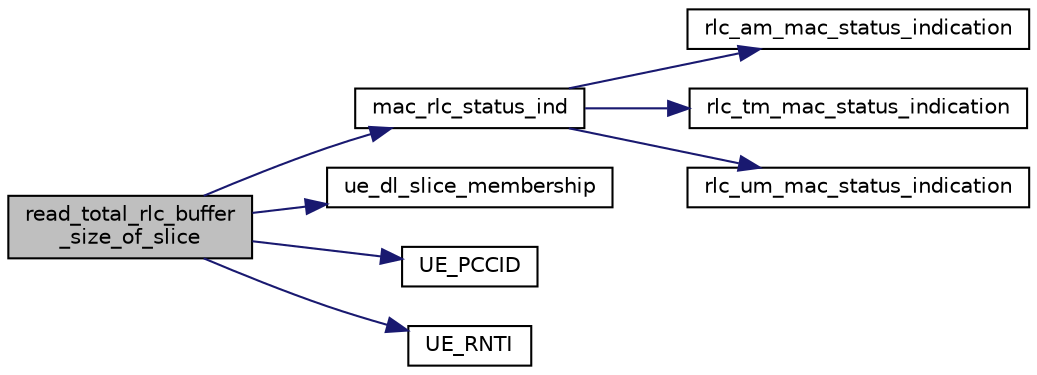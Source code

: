 digraph "read_total_rlc_buffer_size_of_slice"
{
 // LATEX_PDF_SIZE
  edge [fontname="Helvetica",fontsize="10",labelfontname="Helvetica",labelfontsize="10"];
  node [fontname="Helvetica",fontsize="10",shape=record];
  rankdir="LR";
  Node1 [label="read_total_rlc_buffer\l_size_of_slice",height=0.2,width=0.4,color="black", fillcolor="grey75", style="filled", fontcolor="black",tooltip=" "];
  Node1 -> Node2 [color="midnightblue",fontsize="10",style="solid",fontname="Helvetica"];
  Node2 [label="mac_rlc_status_ind",height=0.2,width=0.4,color="black", fillcolor="white", style="filled",URL="$group__em.html#gab02bd6cca3f46350ea44e5afbd3282da",tooltip=" "];
  Node2 -> Node3 [color="midnightblue",fontsize="10",style="solid",fontname="Helvetica"];
  Node3 [label="rlc_am_mac_status_indication",height=0.2,width=0.4,color="black", fillcolor="white", style="filled",URL="$group__em.html#ga15180e8939fdaa3460571097725529d1",tooltip="Request the maximum number of bytes that can be served by RLC instance to MAC and fix the amount of b..."];
  Node2 -> Node4 [color="midnightblue",fontsize="10",style="solid",fontname="Helvetica"];
  Node4 [label="rlc_tm_mac_status_indication",height=0.2,width=0.4,color="black", fillcolor="white", style="filled",URL="$group__em.html#gab2b184fc692c5735e92172c469508824",tooltip=" "];
  Node2 -> Node5 [color="midnightblue",fontsize="10",style="solid",fontname="Helvetica"];
  Node5 [label="rlc_um_mac_status_indication",height=0.2,width=0.4,color="black", fillcolor="white", style="filled",URL="$group__em.html#ga081443f7a65ddc28f9a462ea0c8a5e93",tooltip=" "];
  Node1 -> Node6 [color="midnightblue",fontsize="10",style="solid",fontname="Helvetica"];
  Node6 [label="ue_dl_slice_membership",height=0.2,width=0.4,color="black", fillcolor="white", style="filled",URL="$group____mac.html#ga9648413305f4341d12713a15b8e62916",tooltip=" "];
  Node1 -> Node7 [color="midnightblue",fontsize="10",style="solid",fontname="Helvetica"];
  Node7 [label="UE_PCCID",height=0.2,width=0.4,color="black", fillcolor="white", style="filled",URL="$group____mac.html#ga63d612e6b94450ff40406b999ab25448",tooltip=" "];
  Node1 -> Node8 [color="midnightblue",fontsize="10",style="solid",fontname="Helvetica"];
  Node8 [label="UE_RNTI",height=0.2,width=0.4,color="black", fillcolor="white", style="filled",URL="$group____mac.html#gab1357b72b8008581c108de6f662a3ca8",tooltip=" "];
}
